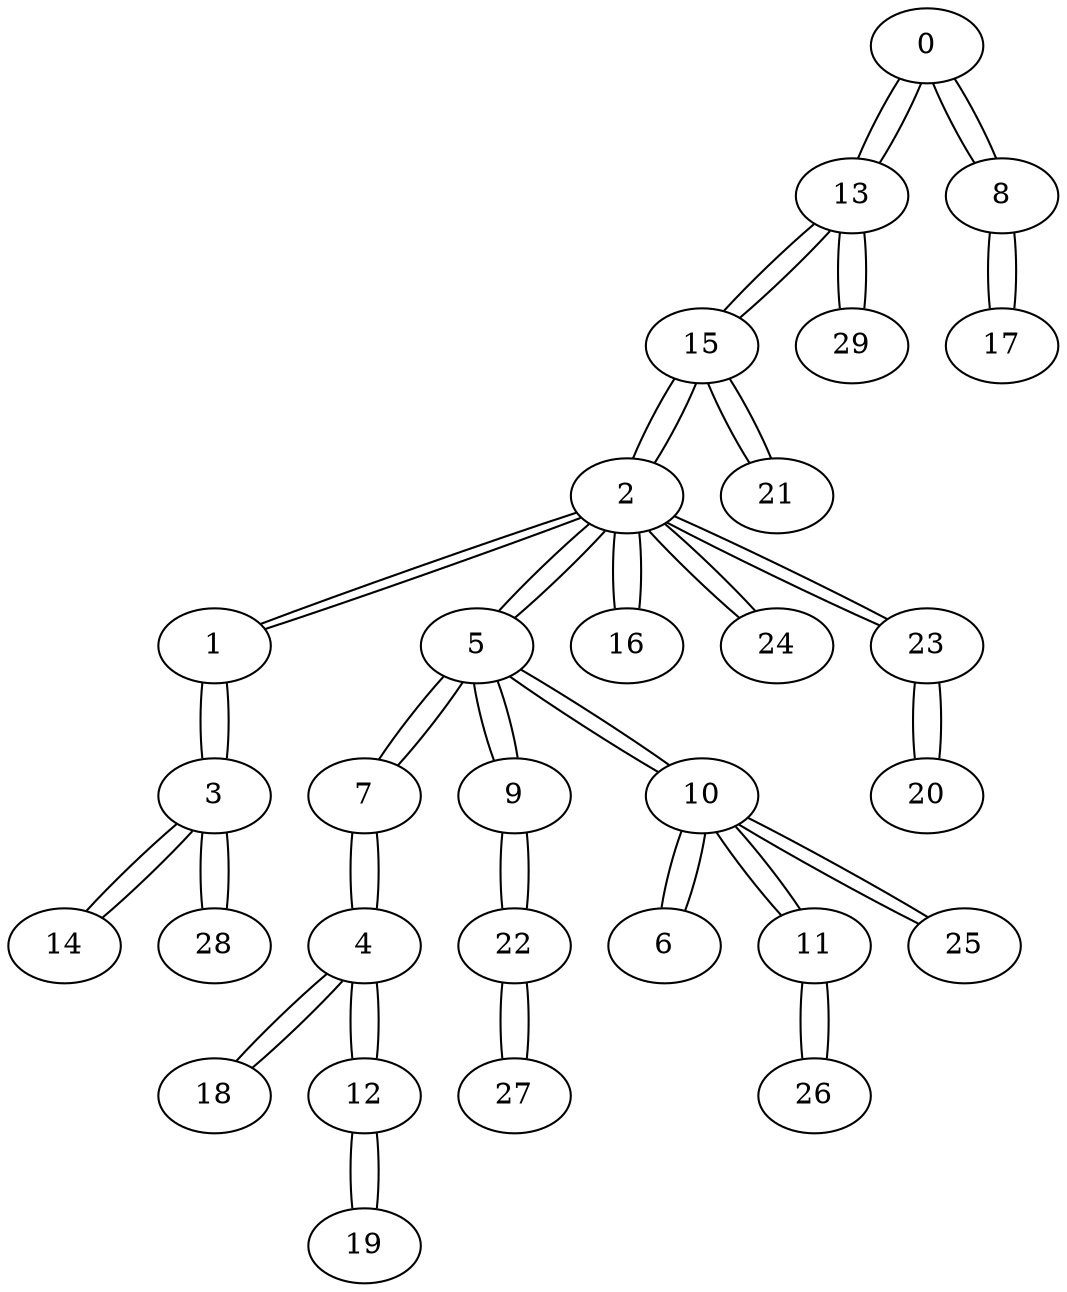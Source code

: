 graph {
0 -- 13 [ distancia=3 ]
0 -- 8 [ distancia=9 ]
1 -- 2 [ distancia=5 ]
1 -- 3 [ distancia=5 ]
2 -- 5 [ distancia=1 ]
2 -- 15 [ distancia=3 ]
2 -- 16 [ distancia=4 ]
2 -- 1 [ distancia=5 ]
2 -- 24 [ distancia=8 ]
2 -- 23 [ distancia=11 ]
3 -- 1 [ distancia=5 ]
3 -- 14 [ distancia=6 ]
3 -- 28 [ distancia=9 ]
4 -- 7 [ distancia=2 ]
4 -- 18 [ distancia=6 ]
4 -- 12 [ distancia=10 ]
5 -- 2 [ distancia=1 ]
5 -- 9 [ distancia=2 ]
5 -- 10 [ distancia=5 ]
5 -- 7 [ distancia=6 ]
6 -- 10 [ distancia=1 ]
7 -- 4 [ distancia=2 ]
7 -- 5 [ distancia=6 ]
8 -- 0 [ distancia=9 ]
8 -- 17 [ distancia=13 ]
9 -- 5 [ distancia=2 ]
9 -- 22 [ distancia=7 ]
10 -- 6 [ distancia=1 ]
10 -- 11 [ distancia=2 ]
10 -- 25 [ distancia=4 ]
10 -- 5 [ distancia=5 ]
11 -- 10 [ distancia=2 ]
11 -- 26 [ distancia=5 ]
12 -- 19 [ distancia=6 ]
12 -- 4 [ distancia=10 ]
13 -- 0 [ distancia=3 ]
13 -- 29 [ distancia=3 ]
13 -- 15 [ distancia=6 ]
14 -- 3 [ distancia=6 ]
15 -- 21 [ distancia=2 ]
15 -- 2 [ distancia=3 ]
15 -- 13 [ distancia=6 ]
16 -- 2 [ distancia=4 ]
17 -- 8 [ distancia=13 ]
18 -- 4 [ distancia=6 ]
19 -- 12 [ distancia=6 ]
20 -- 23 [ distancia=8 ]
21 -- 15 [ distancia=2 ]
22 -- 9 [ distancia=7 ]
22 -- 27 [ distancia=12 ]
23 -- 20 [ distancia=8 ]
23 -- 2 [ distancia=11 ]
24 -- 2 [ distancia=8 ]
25 -- 10 [ distancia=4 ]
26 -- 11 [ distancia=5 ]
27 -- 22 [ distancia=12 ]
28 -- 3 [ distancia=9 ]
29 -- 13 [ distancia=3 ]
}
